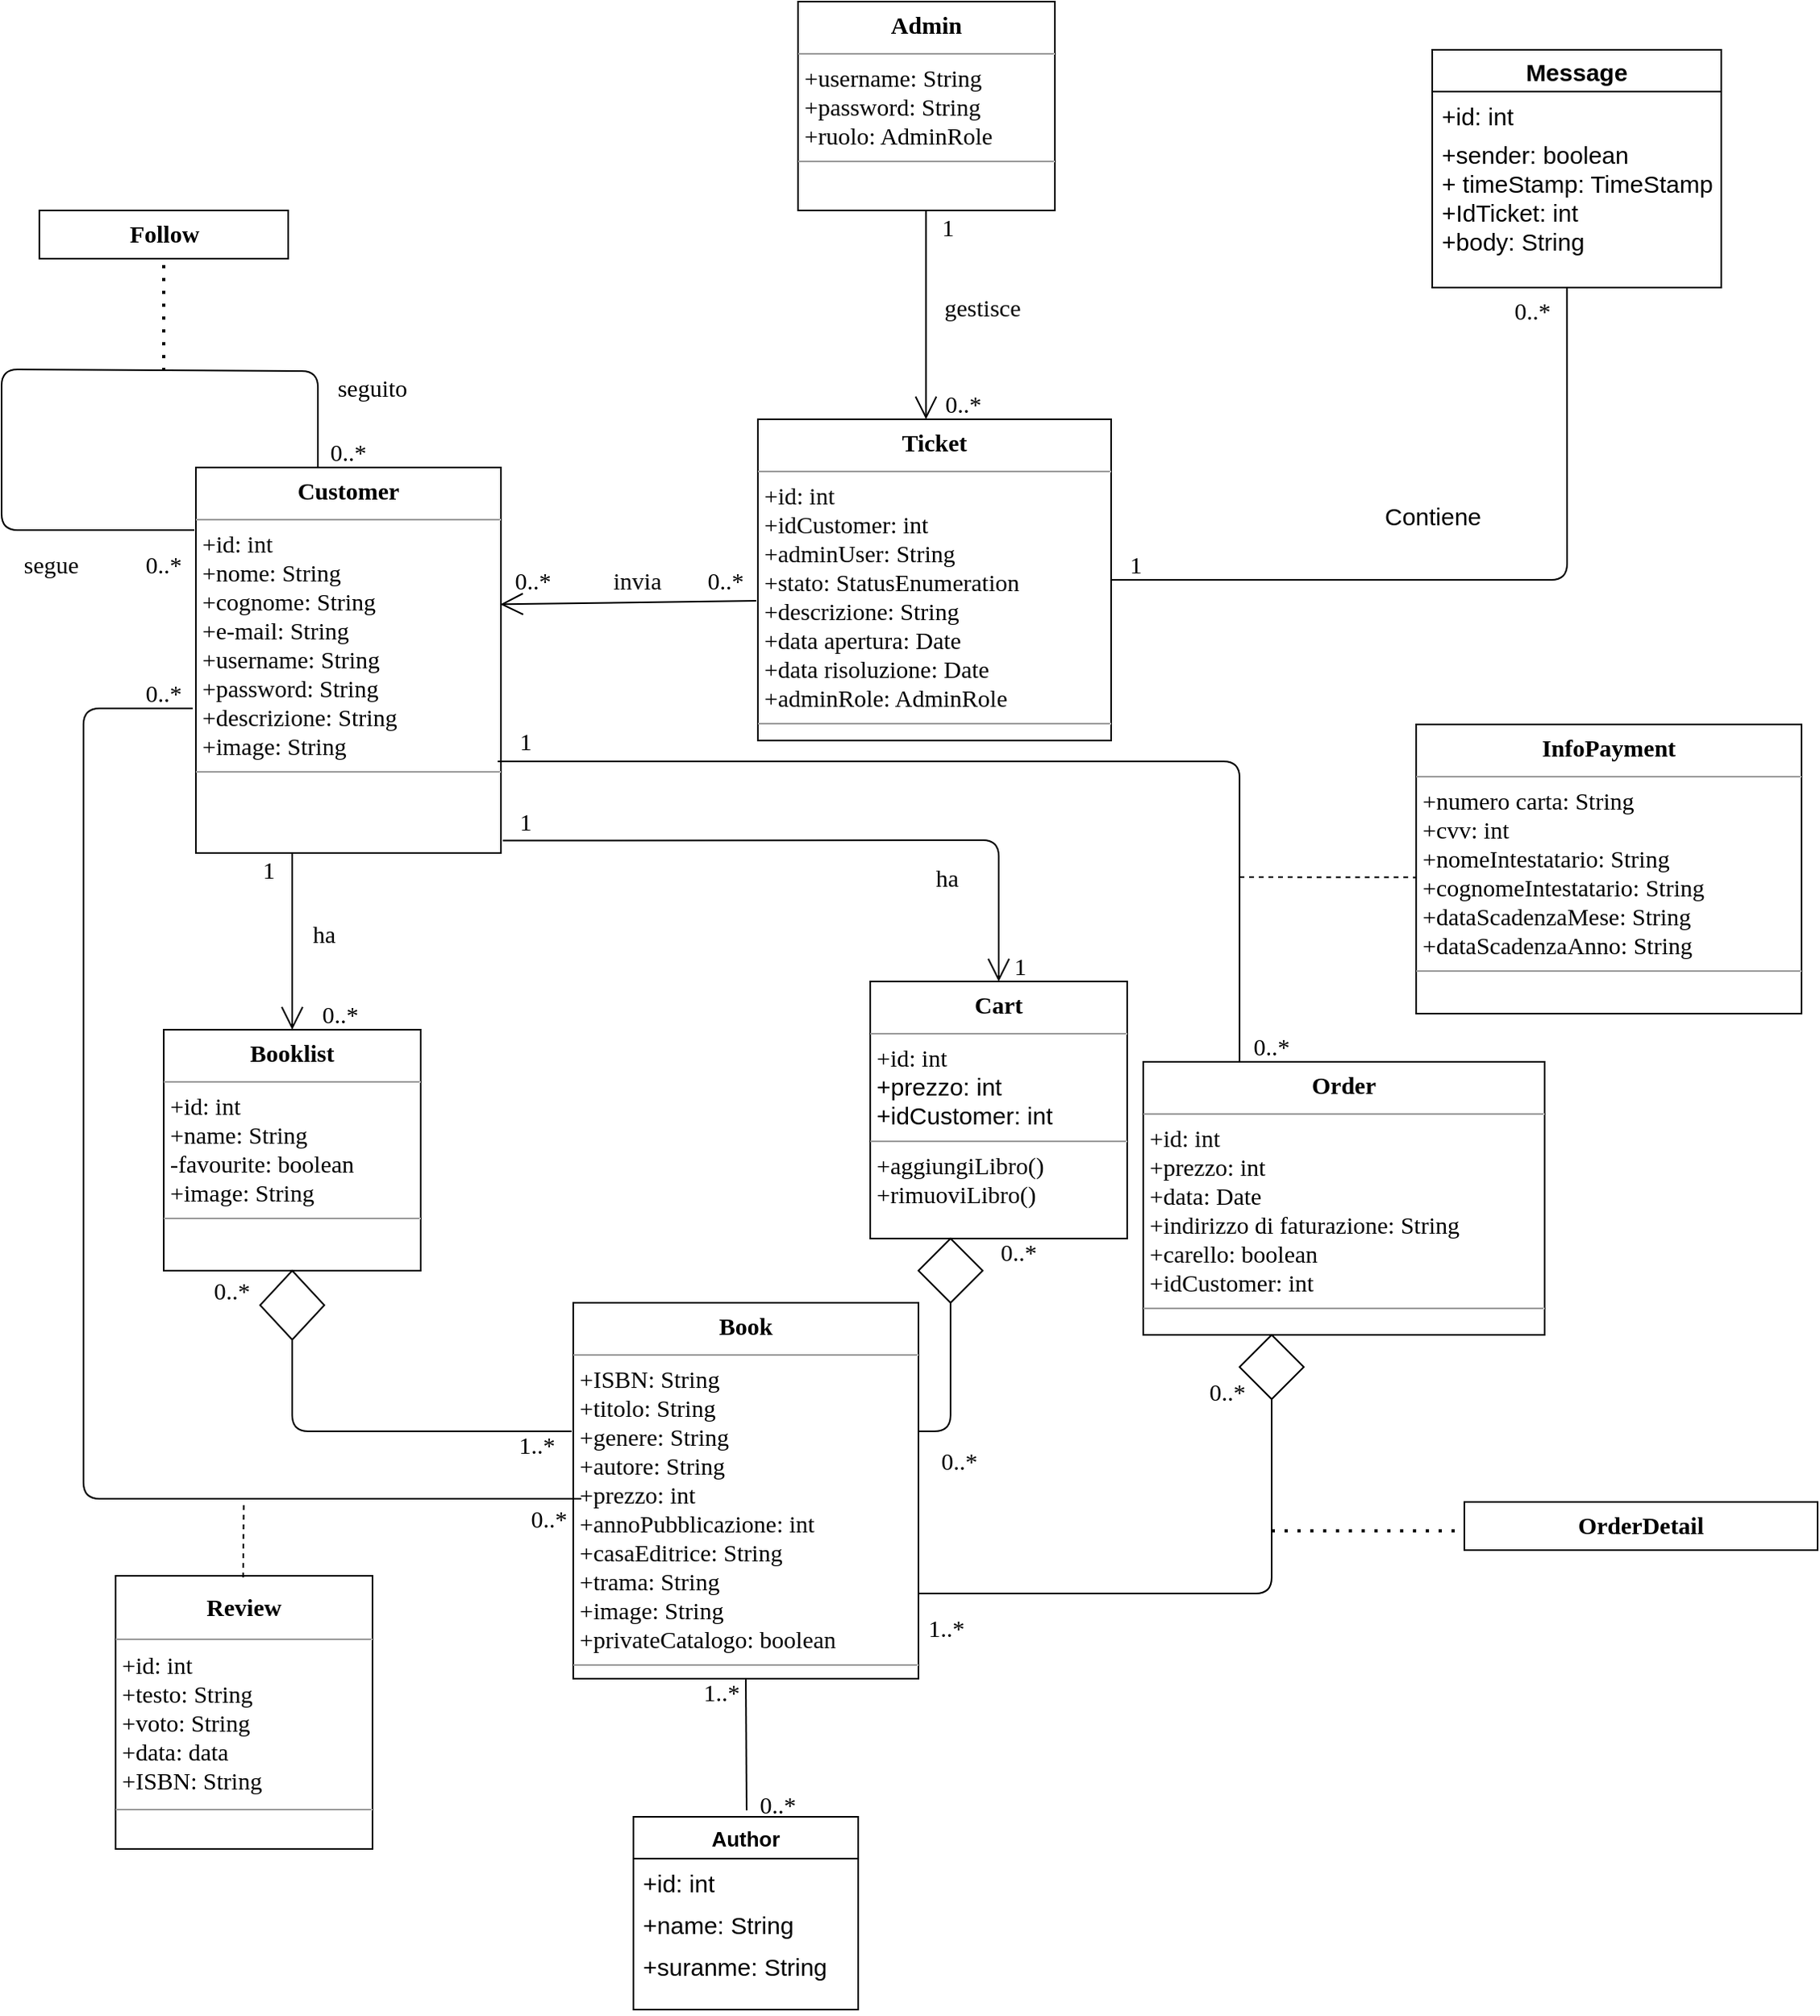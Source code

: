 <mxfile version="14.2.9" type="device"><diagram id="4DqZxzwC6esnHVQPBgF9" name="Page-1"><mxGraphModel dx="1712" dy="2315" grid="1" gridSize="10" guides="1" tooltips="1" connect="1" arrows="1" fold="1" page="0" pageScale="1" pageWidth="827" pageHeight="1169" math="0" shadow="0"><root><mxCell id="0"/><mxCell id="1" parent="0"/><mxCell id="WlpP-8ikrET54YrScVuO-12" value="&lt;h2 style=&quot;margin: 0px ; margin-top: 4px ; text-align: center&quot;&gt;&lt;b&gt;&lt;font face=&quot;Verdana&quot; style=&quot;font-size: 15px&quot;&gt;Booklist&lt;/font&gt;&lt;/b&gt;&lt;/h2&gt;&lt;hr size=&quot;1&quot;&gt;&lt;p style=&quot;margin: 0px ; margin-left: 4px&quot;&gt;&lt;font face=&quot;Verdana&quot; style=&quot;font-size: 15px&quot;&gt;+id: int&lt;/font&gt;&lt;/p&gt;&lt;p style=&quot;margin: 0px ; margin-left: 4px&quot;&gt;&lt;font face=&quot;Verdana&quot; style=&quot;font-size: 15px&quot;&gt;+name: String&lt;/font&gt;&lt;/p&gt;&lt;p style=&quot;margin: 0px 0px 0px 4px ; font-size: 15px&quot;&gt;&lt;font face=&quot;Verdana&quot;&gt;-favourite: boolean&lt;/font&gt;&lt;/p&gt;&lt;p style=&quot;margin: 0px 0px 0px 4px ; font-size: 15px&quot;&gt;&lt;font face=&quot;Verdana&quot;&gt;+image: String&lt;/font&gt;&lt;/p&gt;&lt;hr size=&quot;1&quot;&gt;&lt;p style=&quot;margin: 0px 0px 0px 4px ; font-size: 15px&quot;&gt;&lt;br&gt;&lt;/p&gt;" style="verticalAlign=top;align=left;overflow=fill;fontSize=12;fontFamily=Helvetica;html=1;" parent="1" vertex="1"><mxGeometry x="-10" y="-820" width="160" height="150" as="geometry"/></mxCell><mxCell id="WlpP-8ikrET54YrScVuO-13" value="&lt;h2 style=&quot;margin: 0px ; margin-top: 4px ; text-align: center&quot;&gt;&lt;font face=&quot;Verdana&quot;&gt;&lt;span style=&quot;font-size: 15px&quot;&gt;Customer&lt;/span&gt;&lt;/font&gt;&lt;/h2&gt;&lt;hr size=&quot;1&quot;&gt;&lt;p style=&quot;margin: 0px ; margin-left: 4px&quot;&gt;&lt;font face=&quot;Verdana&quot; style=&quot;font-size: 15px&quot;&gt;+id: int&lt;/font&gt;&lt;/p&gt;&lt;p style=&quot;margin: 0px ; margin-left: 4px&quot;&gt;&lt;font face=&quot;Verdana&quot; style=&quot;font-size: 15px&quot;&gt;+nome: String&lt;/font&gt;&lt;/p&gt;&lt;p style=&quot;margin: 0px ; margin-left: 4px&quot;&gt;&lt;font face=&quot;Verdana&quot; style=&quot;font-size: 15px&quot;&gt;+cognome: String&lt;/font&gt;&lt;/p&gt;&lt;p style=&quot;margin: 0px ; margin-left: 4px&quot;&gt;&lt;font face=&quot;Verdana&quot; style=&quot;font-size: 15px&quot;&gt;+e-mail: String&lt;/font&gt;&lt;/p&gt;&lt;p style=&quot;margin: 0px ; margin-left: 4px&quot;&gt;&lt;font face=&quot;Verdana&quot; style=&quot;font-size: 15px&quot;&gt;+username: String&lt;/font&gt;&lt;/p&gt;&lt;p style=&quot;margin: 0px ; margin-left: 4px&quot;&gt;&lt;font face=&quot;Verdana&quot;&gt;&lt;span style=&quot;font-size: 15px&quot;&gt;+password: String&lt;/span&gt;&lt;/font&gt;&lt;/p&gt;&lt;p style=&quot;margin: 0px ; margin-left: 4px&quot;&gt;&lt;font face=&quot;Verdana&quot;&gt;&lt;span style=&quot;font-size: 15px&quot;&gt;+descrizione: String&lt;/span&gt;&lt;/font&gt;&lt;/p&gt;&lt;p style=&quot;margin: 0px ; margin-left: 4px&quot;&gt;&lt;font face=&quot;Verdana&quot;&gt;&lt;span style=&quot;font-size: 15px&quot;&gt;+image: String&lt;/span&gt;&lt;/font&gt;&lt;/p&gt;&lt;hr size=&quot;1&quot;&gt;&lt;p style=&quot;margin: 0px 0px 0px 4px ; font-size: 15px&quot;&gt;&lt;br&gt;&lt;/p&gt;" style="verticalAlign=top;align=left;overflow=fill;fontSize=12;fontFamily=Helvetica;html=1;" parent="1" vertex="1"><mxGeometry x="10" y="-1170" width="190" height="240" as="geometry"/></mxCell><mxCell id="WlpP-8ikrET54YrScVuO-15" value="&lt;h2 style=&quot;margin: 0px ; margin-top: 4px ; text-align: center&quot;&gt;&lt;b&gt;&lt;font face=&quot;Verdana&quot; style=&quot;font-size: 15px&quot;&gt;Cart&lt;/font&gt;&lt;/b&gt;&lt;/h2&gt;&lt;hr size=&quot;1&quot;&gt;&lt;p style=&quot;margin: 0px 0px 0px 4px ; font-size: 15px&quot;&gt;&lt;font face=&quot;Verdana&quot; style=&quot;font-size: 15px&quot;&gt;+id: int&lt;/font&gt;&lt;/p&gt;&lt;p style=&quot;margin: 0px 0px 0px 4px ; font-size: 15px&quot;&gt;+prezzo: int&lt;/p&gt;&lt;p style=&quot;margin: 0px 0px 0px 4px ; font-size: 15px&quot;&gt;+idCustomer: int&lt;/p&gt;&lt;hr size=&quot;1&quot;&gt;&lt;p style=&quot;margin: 0px 0px 0px 4px ; font-size: 15px&quot;&gt;&lt;font face=&quot;Verdana&quot; style=&quot;font-size: 15px&quot;&gt;+aggiungiLibro()&lt;/font&gt;&lt;/p&gt;&lt;p style=&quot;margin: 0px 0px 0px 4px ; font-size: 15px&quot;&gt;&lt;font face=&quot;Verdana&quot; style=&quot;font-size: 15px&quot;&gt;+rimuoviLibro()&lt;/font&gt;&lt;/p&gt;" style="verticalAlign=top;align=left;overflow=fill;fontSize=12;fontFamily=Helvetica;html=1;" parent="1" vertex="1"><mxGeometry x="430" y="-850" width="160" height="160" as="geometry"/></mxCell><mxCell id="WlpP-8ikrET54YrScVuO-17" value="&lt;h2 style=&quot;margin: 0px ; margin-top: 4px ; text-align: center&quot;&gt;&lt;font face=&quot;Verdana&quot;&gt;&lt;span style=&quot;font-size: 15px&quot;&gt;Order&lt;/span&gt;&lt;/font&gt;&lt;/h2&gt;&lt;hr size=&quot;1&quot;&gt;&lt;p style=&quot;margin: 0px ; margin-left: 4px&quot;&gt;&lt;font face=&quot;Verdana&quot; style=&quot;font-size: 15px&quot;&gt;+id: int&lt;/font&gt;&lt;/p&gt;&lt;p style=&quot;margin: 0px ; margin-left: 4px&quot;&gt;&lt;font face=&quot;Verdana&quot; style=&quot;font-size: 15px&quot;&gt;+prezzo: int&lt;/font&gt;&lt;/p&gt;&lt;p style=&quot;margin: 0px ; margin-left: 4px&quot;&gt;&lt;font face=&quot;Verdana&quot; style=&quot;font-size: 15px&quot;&gt;+data: Date&lt;/font&gt;&lt;/p&gt;&lt;p style=&quot;margin: 0px ; margin-left: 4px&quot;&gt;&lt;font face=&quot;Verdana&quot; style=&quot;font-size: 15px&quot;&gt;+indirizzo di faturazione: String&lt;/font&gt;&lt;/p&gt;&lt;p style=&quot;margin: 0px ; margin-left: 4px&quot;&gt;&lt;font face=&quot;Verdana&quot; style=&quot;font-size: 15px&quot;&gt;+carello: boolean&lt;/font&gt;&lt;/p&gt;&lt;p style=&quot;margin: 0px ; margin-left: 4px&quot;&gt;&lt;font face=&quot;Verdana&quot;&gt;&lt;span style=&quot;font-size: 15px&quot;&gt;+idCustomer: int&lt;/span&gt;&lt;/font&gt;&lt;/p&gt;&lt;hr size=&quot;1&quot;&gt;&lt;p style=&quot;margin: 0px 0px 0px 4px ; font-size: 15px&quot;&gt;&lt;br&gt;&lt;/p&gt;" style="verticalAlign=top;align=left;overflow=fill;fontSize=12;fontFamily=Helvetica;html=1;" parent="1" vertex="1"><mxGeometry x="600" y="-800" width="250" height="170" as="geometry"/></mxCell><mxCell id="WlpP-8ikrET54YrScVuO-18" value="&lt;h2 style=&quot;margin: 0px ; margin-top: 4px ; text-align: center&quot;&gt;&lt;b&gt;&lt;font face=&quot;Verdana&quot; style=&quot;font-size: 15px&quot;&gt;Book&lt;/font&gt;&lt;/b&gt;&lt;/h2&gt;&lt;hr size=&quot;1&quot;&gt;&lt;p style=&quot;margin: 0px ; margin-left: 4px&quot;&gt;&lt;font face=&quot;Verdana&quot; style=&quot;font-size: 15px&quot;&gt;+ISBN: String&lt;/font&gt;&lt;/p&gt;&lt;p style=&quot;margin: 0px ; margin-left: 4px&quot;&gt;&lt;font face=&quot;Verdana&quot; style=&quot;font-size: 15px&quot;&gt;+titolo: String&lt;/font&gt;&lt;/p&gt;&lt;p style=&quot;margin: 0px ; margin-left: 4px&quot;&gt;&lt;font face=&quot;Verdana&quot; style=&quot;font-size: 15px&quot;&gt;+genere: String&lt;/font&gt;&lt;/p&gt;&lt;p style=&quot;margin: 0px ; margin-left: 4px&quot;&gt;&lt;font face=&quot;Verdana&quot; style=&quot;font-size: 15px&quot;&gt;+autore: String&lt;/font&gt;&lt;/p&gt;&lt;p style=&quot;margin: 0px ; margin-left: 4px&quot;&gt;&lt;font face=&quot;Verdana&quot; style=&quot;font-size: 15px&quot;&gt;+prezzo: int&lt;/font&gt;&lt;/p&gt;&lt;p style=&quot;margin: 0px ; margin-left: 4px&quot;&gt;&lt;font face=&quot;Verdana&quot;&gt;&lt;span style=&quot;font-size: 15px&quot;&gt;+annoPubblicazione: int&lt;/span&gt;&lt;/font&gt;&lt;/p&gt;&lt;p style=&quot;margin: 0px ; margin-left: 4px&quot;&gt;&lt;font face=&quot;Verdana&quot;&gt;&lt;span style=&quot;font-size: 15px&quot;&gt;+casaEditrice: String&lt;/span&gt;&lt;/font&gt;&lt;/p&gt;&lt;p style=&quot;margin: 0px ; margin-left: 4px&quot;&gt;&lt;font face=&quot;Verdana&quot;&gt;&lt;span style=&quot;font-size: 15px&quot;&gt;+trama: String&lt;/span&gt;&lt;/font&gt;&lt;/p&gt;&lt;p style=&quot;margin: 0px ; margin-left: 4px&quot;&gt;&lt;font face=&quot;Verdana&quot;&gt;&lt;span style=&quot;font-size: 15px&quot;&gt;+image: String&lt;/span&gt;&lt;/font&gt;&lt;/p&gt;&lt;p style=&quot;margin: 0px ; margin-left: 4px&quot;&gt;&lt;font face=&quot;Verdana&quot;&gt;&lt;span style=&quot;font-size: 15px&quot;&gt;+privateCatalogo: boolean&amp;nbsp;&lt;/span&gt;&lt;/font&gt;&lt;/p&gt;&lt;hr size=&quot;1&quot;&gt;&lt;p style=&quot;margin: 0px 0px 0px 4px ; font-size: 15px&quot;&gt;&lt;br&gt;&lt;/p&gt;" style="verticalAlign=top;align=left;overflow=fill;fontSize=12;fontFamily=Helvetica;html=1;" parent="1" vertex="1"><mxGeometry x="245" y="-650" width="215" height="234" as="geometry"/></mxCell><mxCell id="WlpP-8ikrET54YrScVuO-19" value="&lt;h2 style=&quot;margin: 0px ; margin-top: 4px ; text-align: center&quot;&gt;&lt;b&gt;&lt;font face=&quot;Verdana&quot; style=&quot;font-size: 15px&quot;&gt;Review&lt;/font&gt;&lt;/b&gt;&lt;/h2&gt;&lt;hr size=&quot;1&quot;&gt;&lt;p style=&quot;margin: 0px ; margin-left: 4px&quot;&gt;&lt;font face=&quot;Verdana&quot;&gt;+id: int&lt;/font&gt;&lt;/p&gt;&lt;p style=&quot;margin: 0px ; margin-left: 4px&quot;&gt;&lt;font face=&quot;Verdana&quot;&gt;+testo: String&lt;/font&gt;&lt;/p&gt;&lt;p style=&quot;margin: 0px ; margin-left: 4px&quot;&gt;&lt;font face=&quot;Verdana&quot;&gt;+voto: String&lt;/font&gt;&lt;/p&gt;&lt;p style=&quot;margin: 0px ; margin-left: 4px&quot;&gt;&lt;font face=&quot;Verdana&quot;&gt;+data: data&lt;/font&gt;&lt;/p&gt;&lt;p style=&quot;margin: 0px ; margin-left: 4px&quot;&gt;&lt;font face=&quot;Verdana&quot;&gt;+ISBN: String&lt;/font&gt;&lt;/p&gt;&lt;hr size=&quot;1&quot;&gt;&lt;p style=&quot;margin: 0px 0px 0px 4px ; font-size: 15px&quot;&gt;&lt;br&gt;&lt;/p&gt;" style="verticalAlign=top;align=left;overflow=fill;fontSize=15;fontFamily=Helvetica;html=1;" parent="1" vertex="1"><mxGeometry x="-40" y="-480" width="160" height="170" as="geometry"/></mxCell><mxCell id="WlpP-8ikrET54YrScVuO-27" value="0..*" style="text;html=1;strokeColor=none;fillColor=none;align=center;verticalAlign=middle;whiteSpace=wrap;rounded=0;fontFamily=Verdana;fontSize=15;" parent="1" vertex="1"><mxGeometry x="660" y="-820" width="40" height="20" as="geometry"/></mxCell><mxCell id="WlpP-8ikrET54YrScVuO-37" value="0..*" style="text;html=1;strokeColor=none;fillColor=none;align=center;verticalAlign=middle;whiteSpace=wrap;rounded=0;fontFamily=Verdana;fontSize=15;" parent="1" vertex="1"><mxGeometry x="85" y="-1190" width="40" height="20" as="geometry"/></mxCell><mxCell id="WlpP-8ikrET54YrScVuO-38" value="0..*" style="text;html=1;strokeColor=none;fillColor=none;align=center;verticalAlign=middle;whiteSpace=wrap;rounded=0;fontFamily=Verdana;fontSize=15;" parent="1" vertex="1"><mxGeometry x="-30" y="-1120" width="40" height="20" as="geometry"/></mxCell><mxCell id="WlpP-8ikrET54YrScVuO-39" value="0..*" style="text;html=1;strokeColor=none;fillColor=none;align=center;verticalAlign=middle;whiteSpace=wrap;rounded=0;fontFamily=Verdana;fontSize=15;" parent="1" vertex="1"><mxGeometry x="80" y="-840" width="40" height="20" as="geometry"/></mxCell><mxCell id="WlpP-8ikrET54YrScVuO-44" value="1" style="text;html=1;align=center;verticalAlign=middle;resizable=0;points=[];autosize=1;fontSize=15;fontFamily=Verdana;" parent="1" vertex="1"><mxGeometry x="40" y="-930" width="30" height="20" as="geometry"/></mxCell><mxCell id="WlpP-8ikrET54YrScVuO-48" value="1" style="text;html=1;align=center;verticalAlign=middle;resizable=0;points=[];autosize=1;fontSize=15;fontFamily=Verdana;" parent="1" vertex="1"><mxGeometry x="507.5" y="-870" width="30" height="20" as="geometry"/></mxCell><mxCell id="WlpP-8ikrET54YrScVuO-51" value="1" style="text;html=1;align=center;verticalAlign=middle;resizable=0;points=[];autosize=1;fontSize=15;fontFamily=Verdana;" parent="1" vertex="1"><mxGeometry x="200" y="-1010" width="30" height="20" as="geometry"/></mxCell><mxCell id="1CDYzb0kvHTXHIj_LB6H-1" value="&lt;font face=&quot;Verdana&quot; style=&quot;font-size: 15px&quot;&gt;segue&lt;/font&gt;" style="text;html=1;strokeColor=none;fillColor=none;align=center;verticalAlign=middle;whiteSpace=wrap;rounded=0;" parent="1" vertex="1"><mxGeometry x="-100" y="-1120" width="40" height="20" as="geometry"/></mxCell><mxCell id="1CDYzb0kvHTXHIj_LB6H-2" value="&lt;font face=&quot;Verdana&quot; style=&quot;font-size: 15px&quot;&gt;seguito&lt;/font&gt;" style="text;html=1;strokeColor=none;fillColor=none;align=center;verticalAlign=middle;whiteSpace=wrap;rounded=0;" parent="1" vertex="1"><mxGeometry x="100" y="-1230" width="40" height="20" as="geometry"/></mxCell><mxCell id="1CDYzb0kvHTXHIj_LB6H-188" value="&lt;font style=&quot;font-size: 15px&quot; face=&quot;Verdana&quot;&gt;ha&lt;/font&gt;" style="text;html=1;strokeColor=none;fillColor=none;align=center;verticalAlign=middle;whiteSpace=wrap;rounded=0;" parent="1" vertex="1"><mxGeometry x="70" y="-890" width="40" height="20" as="geometry"/></mxCell><mxCell id="1CDYzb0kvHTXHIj_LB6H-196" value="" style="endArrow=open;endFill=1;endSize=12;html=1;fontFamily=Verdana;fontSize=15;exitX=1.006;exitY=0.965;exitDx=0;exitDy=0;exitPerimeter=0;entryX=0.5;entryY=0;entryDx=0;entryDy=0;" parent="1" edge="1" target="WlpP-8ikrET54YrScVuO-15"><mxGeometry width="160" relative="1" as="geometry"><mxPoint x="201.14" y="-937.75" as="sourcePoint"/><mxPoint x="510" y="-860" as="targetPoint"/><Array as="points"><mxPoint x="510" y="-938"/></Array></mxGeometry></mxCell><mxCell id="Y7sWfJEM08OCY0XWmmJI-4" value="" style="endArrow=none;html=1;entryX=0.5;entryY=1;entryDx=0;entryDy=0;" parent="1" target="Qf8uGJfzRWYWjLu7b43t-30" edge="1"><mxGeometry width="50" height="50" relative="1" as="geometry"><mxPoint x="244" y="-570" as="sourcePoint"/><mxPoint x="60.0" y="-690" as="targetPoint"/><Array as="points"><mxPoint x="70" y="-570"/></Array></mxGeometry></mxCell><mxCell id="Y7sWfJEM08OCY0XWmmJI-7" value="" style="endArrow=none;html=1;entryX=0.5;entryY=1;entryDx=0;entryDy=0;" parent="1" target="Qf8uGJfzRWYWjLu7b43t-34" edge="1"><mxGeometry width="50" height="50" relative="1" as="geometry"><mxPoint x="460" y="-570" as="sourcePoint"/><mxPoint x="510" y="-690" as="targetPoint"/><Array as="points"><mxPoint x="480" y="-570"/></Array></mxGeometry></mxCell><mxCell id="Y7sWfJEM08OCY0XWmmJI-18" value="0..*" style="text;html=1;strokeColor=none;fillColor=none;align=center;verticalAlign=middle;whiteSpace=wrap;rounded=0;fontFamily=Verdana;fontSize=15;" parent="1" vertex="1"><mxGeometry x="10" y="-666" width="45" height="16" as="geometry"/></mxCell><mxCell id="Y7sWfJEM08OCY0XWmmJI-20" value="0..*" style="text;html=1;strokeColor=none;fillColor=none;align=center;verticalAlign=middle;whiteSpace=wrap;rounded=0;fontFamily=Verdana;fontSize=15;" parent="1" vertex="1"><mxGeometry x="500" y="-690" width="45" height="16" as="geometry"/></mxCell><mxCell id="POsR3RTGw3RpTrcSSFuR-3" value="" style="endArrow=none;html=1;" parent="1" edge="1"><mxGeometry width="50" height="50" relative="1" as="geometry"><mxPoint x="460" y="-469" as="sourcePoint"/><mxPoint x="680" y="-610" as="targetPoint"/><Array as="points"><mxPoint x="680" y="-469"/></Array></mxGeometry></mxCell><mxCell id="POsR3RTGw3RpTrcSSFuR-10" value="0..*" style="text;html=1;strokeColor=none;fillColor=none;align=center;verticalAlign=middle;whiteSpace=wrap;rounded=0;fontFamily=Verdana;fontSize=15;" parent="1" vertex="1"><mxGeometry x="630" y="-603" width="45" height="16" as="geometry"/></mxCell><mxCell id="POsR3RTGw3RpTrcSSFuR-11" value="" style="endArrow=none;dashed=1;html=1;" parent="1" edge="1"><mxGeometry width="50" height="50" relative="1" as="geometry"><mxPoint x="39.41" y="-479" as="sourcePoint"/><mxPoint x="39.82" y="-526" as="targetPoint"/></mxGeometry></mxCell><mxCell id="POsR3RTGw3RpTrcSSFuR-13" value="" style="endArrow=none;html=1;" parent="1" edge="1"><mxGeometry width="50" height="50" relative="1" as="geometry"><mxPoint x="250" y="-528" as="sourcePoint"/><mxPoint x="8" y="-1020" as="targetPoint"/><Array as="points"><mxPoint x="-60" y="-528"/><mxPoint x="-60" y="-690"/><mxPoint x="-60" y="-1020"/></Array></mxGeometry></mxCell><mxCell id="POsR3RTGw3RpTrcSSFuR-15" value="0..*" style="text;html=1;strokeColor=none;fillColor=none;align=center;verticalAlign=middle;whiteSpace=wrap;rounded=0;fontFamily=Verdana;fontSize=15;" parent="1" vertex="1"><mxGeometry x="-30" y="-1040" width="40" height="20" as="geometry"/></mxCell><mxCell id="POsR3RTGw3RpTrcSSFuR-16" value="0..*" style="text;html=1;strokeColor=none;fillColor=none;align=center;verticalAlign=middle;whiteSpace=wrap;rounded=0;fontFamily=Verdana;fontSize=15;" parent="1" vertex="1"><mxGeometry x="210" y="-526" width="40" height="20" as="geometry"/></mxCell><mxCell id="POsR3RTGw3RpTrcSSFuR-37" value="" style="endArrow=none;html=1;" parent="1" edge="1"><mxGeometry width="50" height="50" relative="1" as="geometry"><mxPoint x="9" y="-1131" as="sourcePoint"/><mxPoint x="86" y="-1170" as="targetPoint"/><Array as="points"><mxPoint x="-111" y="-1131"/><mxPoint x="-111" y="-1181"/><mxPoint x="-111" y="-1231"/><mxPoint x="86" y="-1230"/></Array></mxGeometry></mxCell><mxCell id="POsR3RTGw3RpTrcSSFuR-46" value="0..*" style="text;html=1;strokeColor=none;fillColor=none;align=center;verticalAlign=middle;whiteSpace=wrap;rounded=0;fontFamily=Verdana;fontSize=15;" parent="1" vertex="1"><mxGeometry x="320" y="-1110" width="40" height="20" as="geometry"/></mxCell><mxCell id="POsR3RTGw3RpTrcSSFuR-49" value="0..*" style="text;html=1;strokeColor=none;fillColor=none;align=center;verticalAlign=middle;whiteSpace=wrap;rounded=0;fontFamily=Verdana;fontSize=15;" parent="1" vertex="1"><mxGeometry x="200" y="-1110" width="40" height="20" as="geometry"/></mxCell><mxCell id="_nN1VCvmaoJyRqmS56Fd-5" value="1..*" style="text;html=1;strokeColor=none;fillColor=none;align=center;verticalAlign=middle;whiteSpace=wrap;rounded=0;fontFamily=Verdana;fontSize=15;" parent="1" vertex="1"><mxGeometry x="455" y="-456" width="45" height="16" as="geometry"/></mxCell><mxCell id="Qf8uGJfzRWYWjLu7b43t-2" value="&lt;h2 style=&quot;margin: 0px ; margin-top: 4px ; text-align: center&quot;&gt;&lt;font face=&quot;Verdana&quot;&gt;&lt;span style=&quot;font-size: 15px&quot;&gt;Ticket&lt;/span&gt;&lt;/font&gt;&lt;/h2&gt;&lt;hr size=&quot;1&quot;&gt;&lt;p style=&quot;margin: 0px ; margin-left: 4px&quot;&gt;&lt;font face=&quot;Verdana&quot; style=&quot;font-size: 15px&quot;&gt;+id: int&lt;/font&gt;&lt;/p&gt;&lt;p style=&quot;margin: 0px ; margin-left: 4px&quot;&gt;&lt;font face=&quot;Verdana&quot; style=&quot;font-size: 15px&quot;&gt;+idCustomer: int&lt;/font&gt;&lt;/p&gt;&lt;p style=&quot;margin: 0px ; margin-left: 4px&quot;&gt;&lt;font face=&quot;Verdana&quot; style=&quot;font-size: 15px&quot;&gt;+adminUser: String&lt;/font&gt;&lt;/p&gt;&lt;p style=&quot;margin: 0px ; margin-left: 4px&quot;&gt;&lt;font face=&quot;Verdana&quot; style=&quot;font-size: 15px&quot;&gt;+stato: StatusEnumeration&lt;/font&gt;&lt;/p&gt;&lt;p style=&quot;margin: 0px ; margin-left: 4px&quot;&gt;&lt;font face=&quot;Verdana&quot; style=&quot;font-size: 15px&quot;&gt;+descrizione: String&lt;/font&gt;&lt;/p&gt;&lt;p style=&quot;margin: 0px ; margin-left: 4px&quot;&gt;&lt;font face=&quot;Verdana&quot; style=&quot;font-size: 15px&quot;&gt;+data apertura: Date&lt;/font&gt;&lt;/p&gt;&lt;p style=&quot;margin: 0px ; margin-left: 4px&quot;&gt;&lt;font face=&quot;Verdana&quot; style=&quot;font-size: 15px&quot;&gt;+data risoluzione: Date&lt;/font&gt;&lt;/p&gt;&lt;p style=&quot;margin: 0px ; margin-left: 4px&quot;&gt;&lt;font face=&quot;Verdana&quot; style=&quot;font-size: 15px&quot;&gt;+adminRole: AdminRole&lt;/font&gt;&lt;/p&gt;&lt;hr size=&quot;1&quot;&gt;&lt;p style=&quot;margin: 0px 0px 0px 4px ; font-size: 15px&quot;&gt;&lt;br&gt;&lt;/p&gt;" style="verticalAlign=top;align=left;overflow=fill;fontSize=12;fontFamily=Helvetica;html=1;" parent="1" vertex="1"><mxGeometry x="360" y="-1200" width="220" height="200" as="geometry"/></mxCell><mxCell id="Qf8uGJfzRWYWjLu7b43t-3" value="&lt;font face=&quot;Verdana&quot; style=&quot;font-size: 15px&quot;&gt;invia&lt;/font&gt;" style="text;html=1;strokeColor=none;fillColor=none;align=center;verticalAlign=middle;whiteSpace=wrap;rounded=0;" parent="1" vertex="1"><mxGeometry x="265" y="-1110" width="40" height="20" as="geometry"/></mxCell><mxCell id="Qf8uGJfzRWYWjLu7b43t-9" value="" style="endArrow=open;endFill=1;endSize=12;html=1;fontFamily=Verdana;fontSize=15;entryX=0.998;entryY=0.355;entryDx=0;entryDy=0;entryPerimeter=0;" parent="1" edge="1" target="WlpP-8ikrET54YrScVuO-13"><mxGeometry width="160" relative="1" as="geometry"><mxPoint x="359" y="-1087" as="sourcePoint"/><mxPoint x="200" y="-1090" as="targetPoint"/><Array as="points"/></mxGeometry></mxCell><mxCell id="Qf8uGJfzRWYWjLu7b43t-17" value="" style="endArrow=open;endFill=1;endSize=12;html=1;fontFamily=Verdana;fontSize=15;entryX=0.5;entryY=0;entryDx=0;entryDy=0;" parent="1" target="WlpP-8ikrET54YrScVuO-12" edge="1"><mxGeometry width="160" relative="1" as="geometry"><mxPoint x="70" y="-930" as="sourcePoint"/><mxPoint x="60" y="-810" as="targetPoint"/><Array as="points"/></mxGeometry></mxCell><mxCell id="Qf8uGJfzRWYWjLu7b43t-19" value="1" style="text;html=1;align=center;verticalAlign=middle;resizable=0;points=[];autosize=1;fontSize=15;fontFamily=Verdana;" parent="1" vertex="1"><mxGeometry x="200" y="-960" width="30" height="20" as="geometry"/></mxCell><mxCell id="Qf8uGJfzRWYWjLu7b43t-22" value="&lt;font style=&quot;font-size: 15px&quot; face=&quot;Verdana&quot;&gt;ha&lt;/font&gt;" style="text;html=1;strokeColor=none;fillColor=none;align=center;verticalAlign=middle;whiteSpace=wrap;rounded=0;" parent="1" vertex="1"><mxGeometry x="457.5" y="-925" width="40" height="20" as="geometry"/></mxCell><mxCell id="Qf8uGJfzRWYWjLu7b43t-30" value="" style="rhombus;whiteSpace=wrap;html=1;" parent="1" vertex="1"><mxGeometry x="50" y="-670" width="40" height="43" as="geometry"/></mxCell><mxCell id="Qf8uGJfzRWYWjLu7b43t-34" value="" style="rhombus;whiteSpace=wrap;html=1;" parent="1" vertex="1"><mxGeometry x="460" y="-690" width="40" height="40" as="geometry"/></mxCell><mxCell id="Qf8uGJfzRWYWjLu7b43t-35" value="" style="rhombus;whiteSpace=wrap;html=1;" parent="1" vertex="1"><mxGeometry x="660" y="-630" width="40" height="40" as="geometry"/></mxCell><mxCell id="Qf8uGJfzRWYWjLu7b43t-42" value="1..*" style="text;html=1;strokeColor=none;fillColor=none;align=center;verticalAlign=middle;whiteSpace=wrap;rounded=0;fontFamily=Verdana;fontSize=15;" parent="1" vertex="1"><mxGeometry x="200" y="-570" width="45" height="16" as="geometry"/></mxCell><mxCell id="Qf8uGJfzRWYWjLu7b43t-44" value="0..*" style="text;html=1;strokeColor=none;fillColor=none;align=center;verticalAlign=middle;whiteSpace=wrap;rounded=0;fontFamily=Verdana;fontSize=15;" parent="1" vertex="1"><mxGeometry x="462.5" y="-560" width="45" height="16" as="geometry"/></mxCell><mxCell id="Mswkc1Mapo0bTLL_cwQZ-1" value="" style="endArrow=none;dashed=1;html=1;" parent="1" edge="1"><mxGeometry width="50" height="50" relative="1" as="geometry"><mxPoint x="660" y="-915" as="sourcePoint"/><mxPoint x="773" y="-914.8" as="targetPoint"/><Array as="points"><mxPoint x="773" y="-914.8"/></Array></mxGeometry></mxCell><mxCell id="Mswkc1Mapo0bTLL_cwQZ-2" value="&lt;h2 style=&quot;margin: 0px ; margin-top: 4px ; text-align: center&quot;&gt;&lt;font face=&quot;Verdana&quot;&gt;&lt;span style=&quot;font-size: 15px&quot;&gt;InfoPayment&lt;/span&gt;&lt;/font&gt;&lt;/h2&gt;&lt;hr size=&quot;1&quot;&gt;&lt;p style=&quot;margin: 0px ; margin-left: 4px&quot;&gt;&lt;span style=&quot;font-size: 15px ; font-family: &amp;#34;verdana&amp;#34;&quot;&gt;+numero carta: String&lt;/span&gt;&lt;/p&gt;&lt;p style=&quot;margin: 0px ; margin-left: 4px&quot;&gt;&lt;span style=&quot;font-size: 15px ; font-family: &amp;#34;verdana&amp;#34;&quot;&gt;+cvv: int&lt;/span&gt;&lt;/p&gt;&lt;p style=&quot;margin: 0px ; margin-left: 4px&quot;&gt;&lt;span style=&quot;font-size: 15px ; font-family: &amp;#34;verdana&amp;#34;&quot;&gt;+nomeIntestatario: String&lt;/span&gt;&lt;/p&gt;&lt;p style=&quot;margin: 0px ; margin-left: 4px&quot;&gt;&lt;span style=&quot;font-size: 15px ; font-family: &amp;#34;verdana&amp;#34;&quot;&gt;+cognomeIntestatario: String&lt;/span&gt;&lt;/p&gt;&lt;p style=&quot;margin: 0px ; margin-left: 4px&quot;&gt;&lt;span style=&quot;font-size: 15px ; font-family: &amp;#34;verdana&amp;#34;&quot;&gt;+dataScadenzaMese: String&lt;/span&gt;&lt;/p&gt;&lt;p style=&quot;margin: 0px ; margin-left: 4px&quot;&gt;&lt;span style=&quot;font-size: 15px ; font-family: &amp;#34;verdana&amp;#34;&quot;&gt;+dataScadenzaAnno: String&lt;/span&gt;&lt;/p&gt;&lt;hr size=&quot;1&quot;&gt;&lt;p style=&quot;margin: 0px 0px 0px 4px ; font-size: 15px&quot;&gt;&lt;br&gt;&lt;/p&gt;" style="verticalAlign=top;align=left;overflow=fill;fontSize=12;fontFamily=Helvetica;html=1;" parent="1" vertex="1"><mxGeometry x="770" y="-1010" width="240" height="180" as="geometry"/></mxCell><mxCell id="Mswkc1Mapo0bTLL_cwQZ-3" value="" style="endArrow=none;html=1;entryX=0;entryY=1;entryDx=0;entryDy=0;" parent="1" edge="1" target="WlpP-8ikrET54YrScVuO-27"><mxGeometry width="50" height="50" relative="1" as="geometry"><mxPoint x="198" y="-987" as="sourcePoint"/><mxPoint x="660" y="-805" as="targetPoint"/><Array as="points"><mxPoint x="660" y="-987"/></Array></mxGeometry></mxCell><mxCell id="lGFBN1PlsUjC4q34zLQl-3" value="&lt;h2 style=&quot;margin: 0px ; margin-top: 4px ; text-align: center&quot;&gt;&lt;b&gt;&lt;font face=&quot;Verdana&quot; style=&quot;font-size: 15px&quot;&gt;Admin&lt;/font&gt;&lt;/b&gt;&lt;/h2&gt;&lt;hr size=&quot;1&quot;&gt;&lt;p style=&quot;margin: 0px ; margin-left: 4px&quot;&gt;&lt;font face=&quot;Verdana&quot; style=&quot;font-size: 15px&quot;&gt;+username: String&lt;/font&gt;&lt;/p&gt;&lt;p style=&quot;margin: 0px ; margin-left: 4px&quot;&gt;&lt;font face=&quot;Verdana&quot; style=&quot;font-size: 15px&quot;&gt;+password: String&lt;/font&gt;&lt;/p&gt;&lt;p style=&quot;margin: 0px ; margin-left: 4px&quot;&gt;&lt;font face=&quot;Verdana&quot; style=&quot;font-size: 15px&quot;&gt;+ruolo: AdminRole&lt;/font&gt;&lt;/p&gt;&lt;hr size=&quot;1&quot;&gt;&lt;p style=&quot;margin: 0px 0px 0px 4px ; font-size: 15px&quot;&gt;&lt;br&gt;&lt;/p&gt;" style="verticalAlign=top;align=left;overflow=fill;fontSize=12;fontFamily=Helvetica;html=1;" parent="1" vertex="1"><mxGeometry x="385" y="-1460" width="160" height="130" as="geometry"/></mxCell><mxCell id="lGFBN1PlsUjC4q34zLQl-9" value="" style="endArrow=open;endFill=1;endSize=12;html=1;fontFamily=Verdana;fontSize=15;" parent="1" edge="1"><mxGeometry width="160" relative="1" as="geometry"><mxPoint x="464.71" y="-1330" as="sourcePoint"/><mxPoint x="464.71" y="-1200" as="targetPoint"/><Array as="points"><mxPoint x="464.71" y="-1200"/></Array></mxGeometry></mxCell><mxCell id="lGFBN1PlsUjC4q34zLQl-17" value="&lt;font face=&quot;Verdana&quot; style=&quot;font-size: 15px&quot;&gt;gestisce&lt;/font&gt;" style="text;html=1;strokeColor=none;fillColor=none;align=center;verticalAlign=middle;whiteSpace=wrap;rounded=0;" parent="1" vertex="1"><mxGeometry x="480" y="-1280" width="40" height="20" as="geometry"/></mxCell><mxCell id="lGFBN1PlsUjC4q34zLQl-18" value="0..*" style="text;html=1;strokeColor=none;fillColor=none;align=center;verticalAlign=middle;whiteSpace=wrap;rounded=0;fontFamily=Verdana;fontSize=15;" parent="1" vertex="1"><mxGeometry x="467.5" y="-1220" width="40" height="20" as="geometry"/></mxCell><mxCell id="lGFBN1PlsUjC4q34zLQl-19" value="1" style="text;html=1;align=center;verticalAlign=middle;resizable=0;points=[];autosize=1;fontSize=15;fontFamily=Verdana;" parent="1" vertex="1"><mxGeometry x="462.5" y="-1330" width="30" height="20" as="geometry"/></mxCell><mxCell id="SiOKRawAbCFOpcz3o-tF-8" value="" style="endArrow=none;html=1;entryX=0.5;entryY=1;entryDx=0;entryDy=0;" edge="1" parent="1" target="WlpP-8ikrET54YrScVuO-18"><mxGeometry width="50" height="50" relative="1" as="geometry"><mxPoint x="353" y="-334" as="sourcePoint"/><mxPoint x="400" y="-290" as="targetPoint"/></mxGeometry></mxCell><mxCell id="SiOKRawAbCFOpcz3o-tF-9" value="Author" style="swimlane;fontStyle=1;childLayout=stackLayout;horizontal=1;startSize=26;fillColor=none;horizontalStack=0;resizeParent=1;resizeParentMax=0;resizeLast=0;collapsible=1;marginBottom=0;fontSize=13;" vertex="1" parent="1"><mxGeometry x="282.5" y="-330" width="140" height="120" as="geometry"/></mxCell><mxCell id="SiOKRawAbCFOpcz3o-tF-10" value="+id: int" style="text;strokeColor=none;fillColor=none;align=left;verticalAlign=top;spacingLeft=4;spacingRight=4;overflow=hidden;rotatable=0;points=[[0,0.5],[1,0.5]];portConstraint=eastwest;fontSize=15;" vertex="1" parent="SiOKRawAbCFOpcz3o-tF-9"><mxGeometry y="26" width="140" height="26" as="geometry"/></mxCell><mxCell id="SiOKRawAbCFOpcz3o-tF-11" value="+name: String" style="text;strokeColor=none;fillColor=none;align=left;verticalAlign=top;spacingLeft=4;spacingRight=4;overflow=hidden;rotatable=0;points=[[0,0.5],[1,0.5]];portConstraint=eastwest;fontSize=15;" vertex="1" parent="SiOKRawAbCFOpcz3o-tF-9"><mxGeometry y="52" width="140" height="26" as="geometry"/></mxCell><mxCell id="SiOKRawAbCFOpcz3o-tF-12" value="+suranme: String" style="text;strokeColor=none;fillColor=none;align=left;verticalAlign=top;spacingLeft=4;spacingRight=4;overflow=hidden;rotatable=0;points=[[0,0.5],[1,0.5]];portConstraint=eastwest;fontSize=15;" vertex="1" parent="SiOKRawAbCFOpcz3o-tF-9"><mxGeometry y="78" width="140" height="42" as="geometry"/></mxCell><mxCell id="SiOKRawAbCFOpcz3o-tF-13" value="1..*" style="text;html=1;strokeColor=none;fillColor=none;align=center;verticalAlign=middle;whiteSpace=wrap;rounded=0;fontFamily=Verdana;fontSize=15;" vertex="1" parent="1"><mxGeometry x="315" y="-416" width="45" height="16" as="geometry"/></mxCell><mxCell id="SiOKRawAbCFOpcz3o-tF-15" value="0..*" style="text;html=1;strokeColor=none;fillColor=none;align=center;verticalAlign=middle;whiteSpace=wrap;rounded=0;fontFamily=Verdana;fontSize=15;" vertex="1" parent="1"><mxGeometry x="350" y="-346" width="45" height="16" as="geometry"/></mxCell><mxCell id="SiOKRawAbCFOpcz3o-tF-17" value="" style="endArrow=none;html=1;entryX=0.466;entryY=1.003;entryDx=0;entryDy=0;entryPerimeter=0;" edge="1" parent="1" source="Qf8uGJfzRWYWjLu7b43t-2" target="SiOKRawAbCFOpcz3o-tF-21"><mxGeometry width="50" height="50" relative="1" as="geometry"><mxPoint x="580" y="-1010" as="sourcePoint"/><mxPoint x="850" y="-1320" as="targetPoint"/><Array as="points"><mxPoint x="864" y="-1100"/></Array></mxGeometry></mxCell><mxCell id="SiOKRawAbCFOpcz3o-tF-18" value="Message" style="swimlane;fontStyle=1;childLayout=stackLayout;horizontal=1;startSize=26;fillColor=none;horizontalStack=0;resizeParent=1;resizeParentMax=0;resizeLast=0;collapsible=1;marginBottom=0;fontSize=15;" vertex="1" parent="1"><mxGeometry x="780" y="-1430" width="180" height="148" as="geometry"/></mxCell><mxCell id="SiOKRawAbCFOpcz3o-tF-19" value="+id: int" style="text;strokeColor=none;fillColor=none;align=left;verticalAlign=top;spacingLeft=4;spacingRight=4;overflow=hidden;rotatable=0;points=[[0,0.5],[1,0.5]];portConstraint=eastwest;fontSize=15;" vertex="1" parent="SiOKRawAbCFOpcz3o-tF-18"><mxGeometry y="26" width="180" height="24" as="geometry"/></mxCell><mxCell id="SiOKRawAbCFOpcz3o-tF-21" value="+sender: boolean&#10;+ timeStamp: TimeStamp&#10;+IdTicket: int&#10;+body: String" style="text;strokeColor=none;fillColor=none;align=left;verticalAlign=top;spacingLeft=4;spacingRight=4;overflow=hidden;rotatable=0;points=[[0,0.5],[1,0.5]];portConstraint=eastwest;fontSize=15;" vertex="1" parent="SiOKRawAbCFOpcz3o-tF-18"><mxGeometry y="50" width="180" height="98" as="geometry"/></mxCell><mxCell id="SiOKRawAbCFOpcz3o-tF-22" value="0..*" style="text;html=1;strokeColor=none;fillColor=none;align=center;verticalAlign=middle;whiteSpace=wrap;rounded=0;fontFamily=Verdana;fontSize=15;" vertex="1" parent="1"><mxGeometry x="820" y="-1276" width="45" height="16" as="geometry"/></mxCell><mxCell id="SiOKRawAbCFOpcz3o-tF-23" value="1" style="text;html=1;align=center;verticalAlign=middle;resizable=0;points=[];autosize=1;fontSize=15;fontFamily=Verdana;" vertex="1" parent="1"><mxGeometry x="580" y="-1120" width="30" height="20" as="geometry"/></mxCell><mxCell id="SiOKRawAbCFOpcz3o-tF-24" value="Contiene" style="text;html=1;align=center;verticalAlign=middle;resizable=0;points=[];autosize=1;fontSize=15;" vertex="1" parent="1"><mxGeometry x="740" y="-1150" width="80" height="20" as="geometry"/></mxCell><mxCell id="SiOKRawAbCFOpcz3o-tF-26" value="" style="endArrow=none;dashed=1;html=1;dashPattern=1 3;strokeWidth=2;fontSize=15;" edge="1" parent="1"><mxGeometry width="50" height="50" relative="1" as="geometry"><mxPoint x="680" y="-508" as="sourcePoint"/><mxPoint x="800" y="-508" as="targetPoint"/></mxGeometry></mxCell><mxCell id="SiOKRawAbCFOpcz3o-tF-27" value="&lt;h2 style=&quot;margin: 0px ; margin-top: 4px ; text-align: center&quot;&gt;&lt;font face=&quot;Verdana&quot;&gt;&lt;span style=&quot;font-size: 15px&quot;&gt;OrderDetail&lt;/span&gt;&lt;/font&gt;&lt;/h2&gt;&lt;hr size=&quot;1&quot;&gt;&lt;p style=&quot;margin: 0px ; margin-left: 4px&quot;&gt;&lt;br&gt;&lt;/p&gt;&lt;p style=&quot;margin: 0px 0px 0px 4px ; font-size: 15px&quot;&gt;&lt;br&gt;&lt;/p&gt;" style="verticalAlign=top;align=left;overflow=fill;fontSize=12;fontFamily=Helvetica;html=1;" vertex="1" parent="1"><mxGeometry x="800" y="-526" width="220" height="30" as="geometry"/></mxCell><mxCell id="SiOKRawAbCFOpcz3o-tF-28" value="" style="endArrow=none;dashed=1;html=1;dashPattern=1 3;strokeWidth=2;fontSize=15;entryX=0.5;entryY=1;entryDx=0;entryDy=0;" edge="1" parent="1" target="SiOKRawAbCFOpcz3o-tF-29"><mxGeometry width="50" height="50" relative="1" as="geometry"><mxPoint x="-10" y="-1230" as="sourcePoint"/><mxPoint x="40" y="-1268.34" as="targetPoint"/></mxGeometry></mxCell><mxCell id="SiOKRawAbCFOpcz3o-tF-29" value="&lt;h2 style=&quot;margin: 0px ; margin-top: 4px ; text-align: center&quot;&gt;&lt;font face=&quot;Verdana&quot;&gt;&lt;span style=&quot;font-size: 15px&quot;&gt;Follow&lt;/span&gt;&lt;/font&gt;&lt;/h2&gt;" style="verticalAlign=top;align=left;overflow=fill;fontSize=12;fontFamily=Helvetica;html=1;" vertex="1" parent="1"><mxGeometry x="-87.5" y="-1330" width="155" height="30" as="geometry"/></mxCell></root></mxGraphModel></diagram></mxfile>